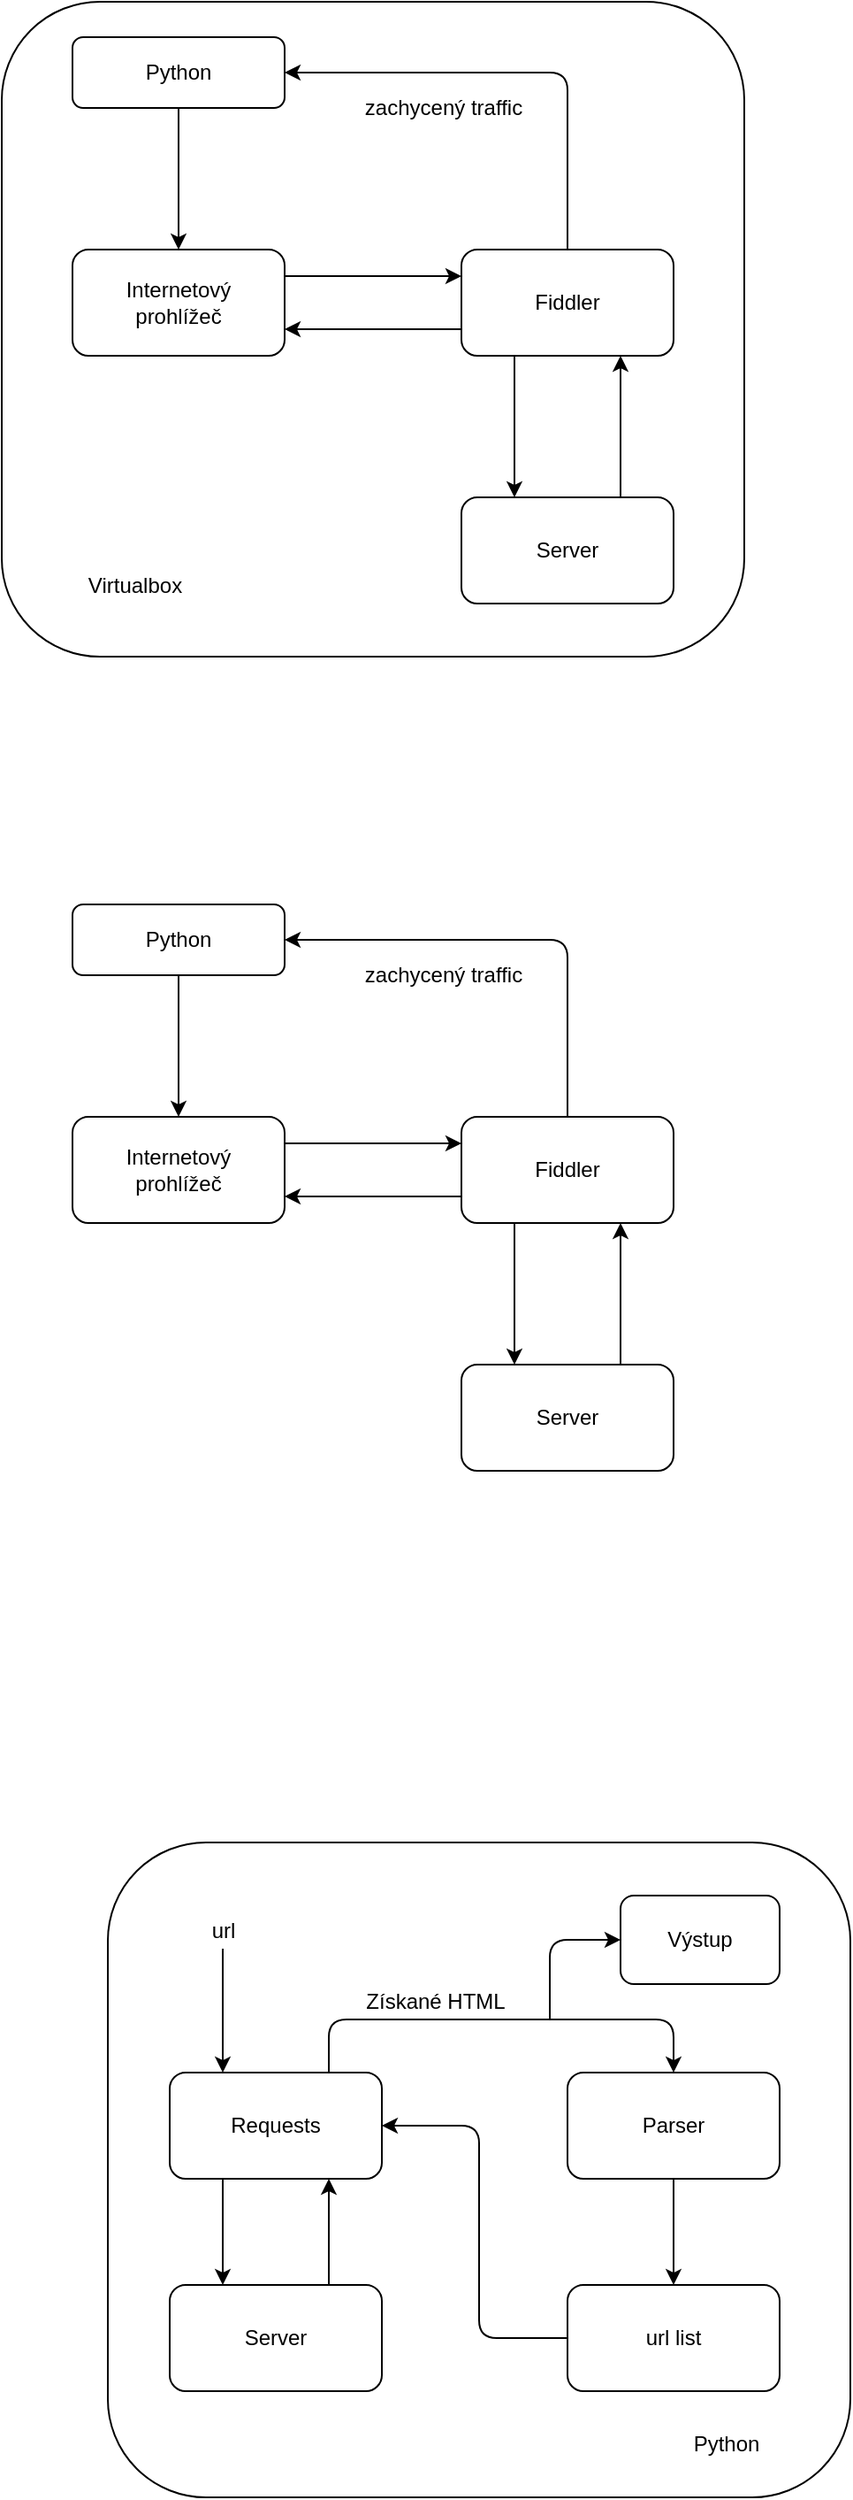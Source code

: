 <mxfile version="12.5.5" type="device"><diagram id="C5RBs43oDa-KdzZeNtuy" name="Page-1"><mxGraphModel dx="1360" dy="2048" grid="1" gridSize="10" guides="1" tooltips="1" connect="1" arrows="1" fold="1" page="1" pageScale="1" pageWidth="827" pageHeight="1169" math="0" shadow="0"><root><mxCell id="WIyWlLk6GJQsqaUBKTNV-0"/><mxCell id="WIyWlLk6GJQsqaUBKTNV-1" parent="WIyWlLk6GJQsqaUBKTNV-0"/><mxCell id="WIyWlLk6GJQsqaUBKTNV-3" value="Python" style="rounded=1;whiteSpace=wrap;html=1;fontSize=12;glass=0;strokeWidth=1;shadow=0;" parent="WIyWlLk6GJQsqaUBKTNV-1" vertex="1"><mxGeometry x="150" y="90" width="120" height="40" as="geometry"/></mxCell><mxCell id="fSBgvs8n73xML7WAhJRm-7" value="Fiddler" style="rounded=1;whiteSpace=wrap;html=1;" vertex="1" parent="WIyWlLk6GJQsqaUBKTNV-1"><mxGeometry x="370" y="210" width="120" height="60" as="geometry"/></mxCell><mxCell id="fSBgvs8n73xML7WAhJRm-8" value="&lt;div&gt;Internetový &lt;br&gt;&lt;/div&gt;&lt;div&gt;prohlížeč&lt;/div&gt;" style="rounded=1;whiteSpace=wrap;html=1;" vertex="1" parent="WIyWlLk6GJQsqaUBKTNV-1"><mxGeometry x="150" y="210" width="120" height="60" as="geometry"/></mxCell><mxCell id="fSBgvs8n73xML7WAhJRm-17" value="Server" style="rounded=1;whiteSpace=wrap;html=1;" vertex="1" parent="WIyWlLk6GJQsqaUBKTNV-1"><mxGeometry x="370" y="350" width="120" height="60" as="geometry"/></mxCell><mxCell id="fSBgvs8n73xML7WAhJRm-20" value="" style="endArrow=classic;html=1;entryX=0;entryY=0.25;entryDx=0;entryDy=0;exitX=1;exitY=0.25;exitDx=0;exitDy=0;" edge="1" parent="WIyWlLk6GJQsqaUBKTNV-1" source="fSBgvs8n73xML7WAhJRm-8" target="fSBgvs8n73xML7WAhJRm-7"><mxGeometry width="50" height="50" relative="1" as="geometry"><mxPoint x="280" y="230" as="sourcePoint"/><mxPoint x="330" y="180" as="targetPoint"/></mxGeometry></mxCell><mxCell id="fSBgvs8n73xML7WAhJRm-21" value="" style="endArrow=classic;html=1;exitX=0.25;exitY=1;exitDx=0;exitDy=0;entryX=0.25;entryY=0;entryDx=0;entryDy=0;" edge="1" parent="WIyWlLk6GJQsqaUBKTNV-1" source="fSBgvs8n73xML7WAhJRm-7" target="fSBgvs8n73xML7WAhJRm-17"><mxGeometry width="50" height="50" relative="1" as="geometry"><mxPoint x="520" y="260" as="sourcePoint"/><mxPoint x="570" y="210" as="targetPoint"/></mxGeometry></mxCell><mxCell id="fSBgvs8n73xML7WAhJRm-22" value="" style="endArrow=classic;html=1;exitX=0.75;exitY=0;exitDx=0;exitDy=0;entryX=0.75;entryY=1;entryDx=0;entryDy=0;" edge="1" parent="WIyWlLk6GJQsqaUBKTNV-1" source="fSBgvs8n73xML7WAhJRm-17" target="fSBgvs8n73xML7WAhJRm-7"><mxGeometry width="50" height="50" relative="1" as="geometry"><mxPoint x="150" y="310" as="sourcePoint"/><mxPoint x="200" y="260" as="targetPoint"/></mxGeometry></mxCell><mxCell id="fSBgvs8n73xML7WAhJRm-23" value="" style="endArrow=classic;html=1;exitX=0;exitY=0.75;exitDx=0;exitDy=0;entryX=1;entryY=0.75;entryDx=0;entryDy=0;" edge="1" parent="WIyWlLk6GJQsqaUBKTNV-1" source="fSBgvs8n73xML7WAhJRm-7" target="fSBgvs8n73xML7WAhJRm-8"><mxGeometry width="50" height="50" relative="1" as="geometry"><mxPoint x="150" y="310" as="sourcePoint"/><mxPoint x="200" y="260" as="targetPoint"/></mxGeometry></mxCell><mxCell id="fSBgvs8n73xML7WAhJRm-28" value="" style="endArrow=classic;html=1;exitX=0.5;exitY=1;exitDx=0;exitDy=0;entryX=0.5;entryY=0;entryDx=0;entryDy=0;" edge="1" parent="WIyWlLk6GJQsqaUBKTNV-1" source="WIyWlLk6GJQsqaUBKTNV-3" target="fSBgvs8n73xML7WAhJRm-8"><mxGeometry width="50" height="50" relative="1" as="geometry"><mxPoint x="150" y="480" as="sourcePoint"/><mxPoint x="200" y="430" as="targetPoint"/></mxGeometry></mxCell><mxCell id="fSBgvs8n73xML7WAhJRm-30" value="" style="endArrow=classic;html=1;exitX=0.5;exitY=0;exitDx=0;exitDy=0;entryX=1;entryY=0.5;entryDx=0;entryDy=0;" edge="1" parent="WIyWlLk6GJQsqaUBKTNV-1" source="fSBgvs8n73xML7WAhJRm-7" target="WIyWlLk6GJQsqaUBKTNV-3"><mxGeometry width="50" height="50" relative="1" as="geometry"><mxPoint x="430" y="180" as="sourcePoint"/><mxPoint x="480" y="130" as="targetPoint"/><Array as="points"><mxPoint x="430" y="110"/></Array></mxGeometry></mxCell><mxCell id="fSBgvs8n73xML7WAhJRm-31" value="zachycený traffic" style="text;html=1;strokeColor=none;fillColor=none;align=center;verticalAlign=middle;whiteSpace=wrap;rounded=0;" vertex="1" parent="WIyWlLk6GJQsqaUBKTNV-1"><mxGeometry x="310" y="120" width="100" height="20" as="geometry"/></mxCell><mxCell id="fSBgvs8n73xML7WAhJRm-34" value="" style="rounded=1;whiteSpace=wrap;html=1;" vertex="1" parent="WIyWlLk6GJQsqaUBKTNV-1"><mxGeometry x="170" y="620" width="420" height="370" as="geometry"/></mxCell><mxCell id="fSBgvs8n73xML7WAhJRm-35" value="Requests" style="rounded=1;whiteSpace=wrap;html=1;" vertex="1" parent="WIyWlLk6GJQsqaUBKTNV-1"><mxGeometry x="205" y="750" width="120" height="60" as="geometry"/></mxCell><mxCell id="fSBgvs8n73xML7WAhJRm-36" value="Server" style="rounded=1;whiteSpace=wrap;html=1;" vertex="1" parent="WIyWlLk6GJQsqaUBKTNV-1"><mxGeometry x="205" y="870" width="120" height="60" as="geometry"/></mxCell><mxCell id="fSBgvs8n73xML7WAhJRm-37" value="" style="endArrow=classic;html=1;entryX=0.25;entryY=0;entryDx=0;entryDy=0;exitX=0.25;exitY=1;exitDx=0;exitDy=0;" edge="1" parent="WIyWlLk6GJQsqaUBKTNV-1" target="fSBgvs8n73xML7WAhJRm-36" source="fSBgvs8n73xML7WAhJRm-35"><mxGeometry width="50" height="50" relative="1" as="geometry"><mxPoint x="235" y="820" as="sourcePoint"/><mxPoint x="405" y="690" as="targetPoint"/></mxGeometry></mxCell><mxCell id="fSBgvs8n73xML7WAhJRm-38" value="" style="endArrow=classic;html=1;exitX=0.75;exitY=0;exitDx=0;exitDy=0;entryX=0.75;entryY=1;entryDx=0;entryDy=0;" edge="1" parent="WIyWlLk6GJQsqaUBKTNV-1" source="fSBgvs8n73xML7WAhJRm-36" target="fSBgvs8n73xML7WAhJRm-35"><mxGeometry width="50" height="50" relative="1" as="geometry"><mxPoint x="-15" y="790" as="sourcePoint"/><mxPoint x="235" y="750" as="targetPoint"/></mxGeometry></mxCell><mxCell id="fSBgvs8n73xML7WAhJRm-39" value="Python" style="text;html=1;strokeColor=none;fillColor=none;align=center;verticalAlign=middle;whiteSpace=wrap;rounded=0;" vertex="1" parent="WIyWlLk6GJQsqaUBKTNV-1"><mxGeometry x="500" y="950" width="40" height="20" as="geometry"/></mxCell><mxCell id="fSBgvs8n73xML7WAhJRm-40" value="Parser" style="rounded=1;whiteSpace=wrap;html=1;" vertex="1" parent="WIyWlLk6GJQsqaUBKTNV-1"><mxGeometry x="430" y="750" width="120" height="60" as="geometry"/></mxCell><mxCell id="fSBgvs8n73xML7WAhJRm-41" value="" style="endArrow=classic;html=1;entryX=0.5;entryY=0;entryDx=0;entryDy=0;exitX=0.75;exitY=0;exitDx=0;exitDy=0;" edge="1" parent="WIyWlLk6GJQsqaUBKTNV-1" source="fSBgvs8n73xML7WAhJRm-35" target="fSBgvs8n73xML7WAhJRm-40"><mxGeometry width="50" height="50" relative="1" as="geometry"><mxPoint x="360" y="770" as="sourcePoint"/><mxPoint x="410" y="720" as="targetPoint"/><Array as="points"><mxPoint x="295" y="720"/><mxPoint x="490" y="720"/></Array></mxGeometry></mxCell><mxCell id="fSBgvs8n73xML7WAhJRm-42" value="" style="endArrow=classic;html=1;entryX=0.25;entryY=0;entryDx=0;entryDy=0;" edge="1" parent="WIyWlLk6GJQsqaUBKTNV-1" target="fSBgvs8n73xML7WAhJRm-35"><mxGeometry width="50" height="50" relative="1" as="geometry"><mxPoint x="235" y="680" as="sourcePoint"/><mxPoint x="190" y="1090" as="targetPoint"/><Array as="points"/></mxGeometry></mxCell><mxCell id="fSBgvs8n73xML7WAhJRm-44" value="Získané HTML" style="text;html=1;align=center;verticalAlign=middle;resizable=0;points=[];autosize=1;" vertex="1" parent="WIyWlLk6GJQsqaUBKTNV-1"><mxGeometry x="310" y="700" width="90" height="20" as="geometry"/></mxCell><mxCell id="fSBgvs8n73xML7WAhJRm-46" value="" style="endArrow=classic;html=1;exitX=0.5;exitY=1;exitDx=0;exitDy=0;entryX=0.5;entryY=0;entryDx=0;entryDy=0;" edge="1" parent="WIyWlLk6GJQsqaUBKTNV-1" source="fSBgvs8n73xML7WAhJRm-40" target="fSBgvs8n73xML7WAhJRm-48"><mxGeometry width="50" height="50" relative="1" as="geometry"><mxPoint x="130" y="1220" as="sourcePoint"/><mxPoint x="180" y="1170" as="targetPoint"/></mxGeometry></mxCell><mxCell id="fSBgvs8n73xML7WAhJRm-47" value="url" style="text;html=1;align=center;verticalAlign=middle;resizable=0;points=[];autosize=1;" vertex="1" parent="WIyWlLk6GJQsqaUBKTNV-1"><mxGeometry x="220" y="660" width="30" height="20" as="geometry"/></mxCell><mxCell id="fSBgvs8n73xML7WAhJRm-48" value="url list" style="rounded=1;whiteSpace=wrap;html=1;" vertex="1" parent="WIyWlLk6GJQsqaUBKTNV-1"><mxGeometry x="430" y="870" width="120" height="60" as="geometry"/></mxCell><mxCell id="fSBgvs8n73xML7WAhJRm-49" value="" style="endArrow=classic;html=1;entryX=1;entryY=0.5;entryDx=0;entryDy=0;exitX=0;exitY=0.5;exitDx=0;exitDy=0;" edge="1" parent="WIyWlLk6GJQsqaUBKTNV-1" source="fSBgvs8n73xML7WAhJRm-48" target="fSBgvs8n73xML7WAhJRm-35"><mxGeometry width="50" height="50" relative="1" as="geometry"><mxPoint x="120" y="1300" as="sourcePoint"/><mxPoint x="170" y="1250" as="targetPoint"/><Array as="points"><mxPoint x="380" y="900"/><mxPoint x="380" y="815"/><mxPoint x="380" y="780"/></Array></mxGeometry></mxCell><mxCell id="fSBgvs8n73xML7WAhJRm-52" value="" style="endArrow=classic;html=1;entryX=0;entryY=0.5;entryDx=0;entryDy=0;" edge="1" parent="WIyWlLk6GJQsqaUBKTNV-1" target="fSBgvs8n73xML7WAhJRm-53"><mxGeometry width="50" height="50" relative="1" as="geometry"><mxPoint x="420" y="720" as="sourcePoint"/><mxPoint x="460" y="670" as="targetPoint"/><Array as="points"><mxPoint x="420" y="675"/></Array></mxGeometry></mxCell><mxCell id="fSBgvs8n73xML7WAhJRm-53" value="Výstup" style="rounded=1;whiteSpace=wrap;html=1;" vertex="1" parent="WIyWlLk6GJQsqaUBKTNV-1"><mxGeometry x="460" y="650" width="90" height="50" as="geometry"/></mxCell><mxCell id="fSBgvs8n73xML7WAhJRm-58" value="" style="rounded=1;whiteSpace=wrap;html=1;" vertex="1" parent="WIyWlLk6GJQsqaUBKTNV-1"><mxGeometry x="110" y="-420" width="420" height="370" as="geometry"/></mxCell><mxCell id="fSBgvs8n73xML7WAhJRm-74" value="Python" style="rounded=1;whiteSpace=wrap;html=1;fontSize=12;glass=0;strokeWidth=1;shadow=0;" vertex="1" parent="WIyWlLk6GJQsqaUBKTNV-1"><mxGeometry x="150" y="-400" width="120" height="40" as="geometry"/></mxCell><mxCell id="fSBgvs8n73xML7WAhJRm-75" value="Fiddler" style="rounded=1;whiteSpace=wrap;html=1;" vertex="1" parent="WIyWlLk6GJQsqaUBKTNV-1"><mxGeometry x="370" y="-280" width="120" height="60" as="geometry"/></mxCell><mxCell id="fSBgvs8n73xML7WAhJRm-76" value="&lt;div&gt;Internetový &lt;br&gt;&lt;/div&gt;&lt;div&gt;prohlížeč&lt;/div&gt;" style="rounded=1;whiteSpace=wrap;html=1;" vertex="1" parent="WIyWlLk6GJQsqaUBKTNV-1"><mxGeometry x="150" y="-280" width="120" height="60" as="geometry"/></mxCell><mxCell id="fSBgvs8n73xML7WAhJRm-77" value="Server" style="rounded=1;whiteSpace=wrap;html=1;" vertex="1" parent="WIyWlLk6GJQsqaUBKTNV-1"><mxGeometry x="370" y="-140" width="120" height="60" as="geometry"/></mxCell><mxCell id="fSBgvs8n73xML7WAhJRm-78" value="" style="endArrow=classic;html=1;entryX=0;entryY=0.25;entryDx=0;entryDy=0;exitX=1;exitY=0.25;exitDx=0;exitDy=0;" edge="1" parent="WIyWlLk6GJQsqaUBKTNV-1" source="fSBgvs8n73xML7WAhJRm-76" target="fSBgvs8n73xML7WAhJRm-75"><mxGeometry width="50" height="50" relative="1" as="geometry"><mxPoint x="280" y="-260" as="sourcePoint"/><mxPoint x="330" y="-310" as="targetPoint"/></mxGeometry></mxCell><mxCell id="fSBgvs8n73xML7WAhJRm-79" value="" style="endArrow=classic;html=1;exitX=0.25;exitY=1;exitDx=0;exitDy=0;entryX=0.25;entryY=0;entryDx=0;entryDy=0;" edge="1" parent="WIyWlLk6GJQsqaUBKTNV-1" source="fSBgvs8n73xML7WAhJRm-75" target="fSBgvs8n73xML7WAhJRm-77"><mxGeometry width="50" height="50" relative="1" as="geometry"><mxPoint x="520" y="-230" as="sourcePoint"/><mxPoint x="570" y="-280" as="targetPoint"/></mxGeometry></mxCell><mxCell id="fSBgvs8n73xML7WAhJRm-80" value="" style="endArrow=classic;html=1;exitX=0.75;exitY=0;exitDx=0;exitDy=0;entryX=0.75;entryY=1;entryDx=0;entryDy=0;" edge="1" parent="WIyWlLk6GJQsqaUBKTNV-1" source="fSBgvs8n73xML7WAhJRm-77" target="fSBgvs8n73xML7WAhJRm-75"><mxGeometry width="50" height="50" relative="1" as="geometry"><mxPoint x="150" y="-180" as="sourcePoint"/><mxPoint x="200" y="-230" as="targetPoint"/></mxGeometry></mxCell><mxCell id="fSBgvs8n73xML7WAhJRm-81" value="" style="endArrow=classic;html=1;exitX=0;exitY=0.75;exitDx=0;exitDy=0;entryX=1;entryY=0.75;entryDx=0;entryDy=0;" edge="1" parent="WIyWlLk6GJQsqaUBKTNV-1" source="fSBgvs8n73xML7WAhJRm-75" target="fSBgvs8n73xML7WAhJRm-76"><mxGeometry width="50" height="50" relative="1" as="geometry"><mxPoint x="150" y="-180" as="sourcePoint"/><mxPoint x="200" y="-230" as="targetPoint"/></mxGeometry></mxCell><mxCell id="fSBgvs8n73xML7WAhJRm-82" value="" style="endArrow=classic;html=1;exitX=0.5;exitY=1;exitDx=0;exitDy=0;entryX=0.5;entryY=0;entryDx=0;entryDy=0;" edge="1" parent="WIyWlLk6GJQsqaUBKTNV-1" source="fSBgvs8n73xML7WAhJRm-74" target="fSBgvs8n73xML7WAhJRm-76"><mxGeometry width="50" height="50" relative="1" as="geometry"><mxPoint x="150" y="-10" as="sourcePoint"/><mxPoint x="200" y="-60" as="targetPoint"/></mxGeometry></mxCell><mxCell id="fSBgvs8n73xML7WAhJRm-83" value="" style="endArrow=classic;html=1;exitX=0.5;exitY=0;exitDx=0;exitDy=0;entryX=1;entryY=0.5;entryDx=0;entryDy=0;" edge="1" parent="WIyWlLk6GJQsqaUBKTNV-1" source="fSBgvs8n73xML7WAhJRm-75" target="fSBgvs8n73xML7WAhJRm-74"><mxGeometry width="50" height="50" relative="1" as="geometry"><mxPoint x="430" y="-310" as="sourcePoint"/><mxPoint x="480" y="-360" as="targetPoint"/><Array as="points"><mxPoint x="430" y="-380"/></Array></mxGeometry></mxCell><mxCell id="fSBgvs8n73xML7WAhJRm-84" value="zachycený traffic" style="text;html=1;strokeColor=none;fillColor=none;align=center;verticalAlign=middle;whiteSpace=wrap;rounded=0;" vertex="1" parent="WIyWlLk6GJQsqaUBKTNV-1"><mxGeometry x="310" y="-370" width="100" height="20" as="geometry"/></mxCell><mxCell id="fSBgvs8n73xML7WAhJRm-85" value="Virtualbox" style="text;html=1;align=center;verticalAlign=middle;resizable=0;points=[];autosize=1;" vertex="1" parent="WIyWlLk6GJQsqaUBKTNV-1"><mxGeometry x="150" y="-100" width="70" height="20" as="geometry"/></mxCell></root></mxGraphModel></diagram></mxfile>